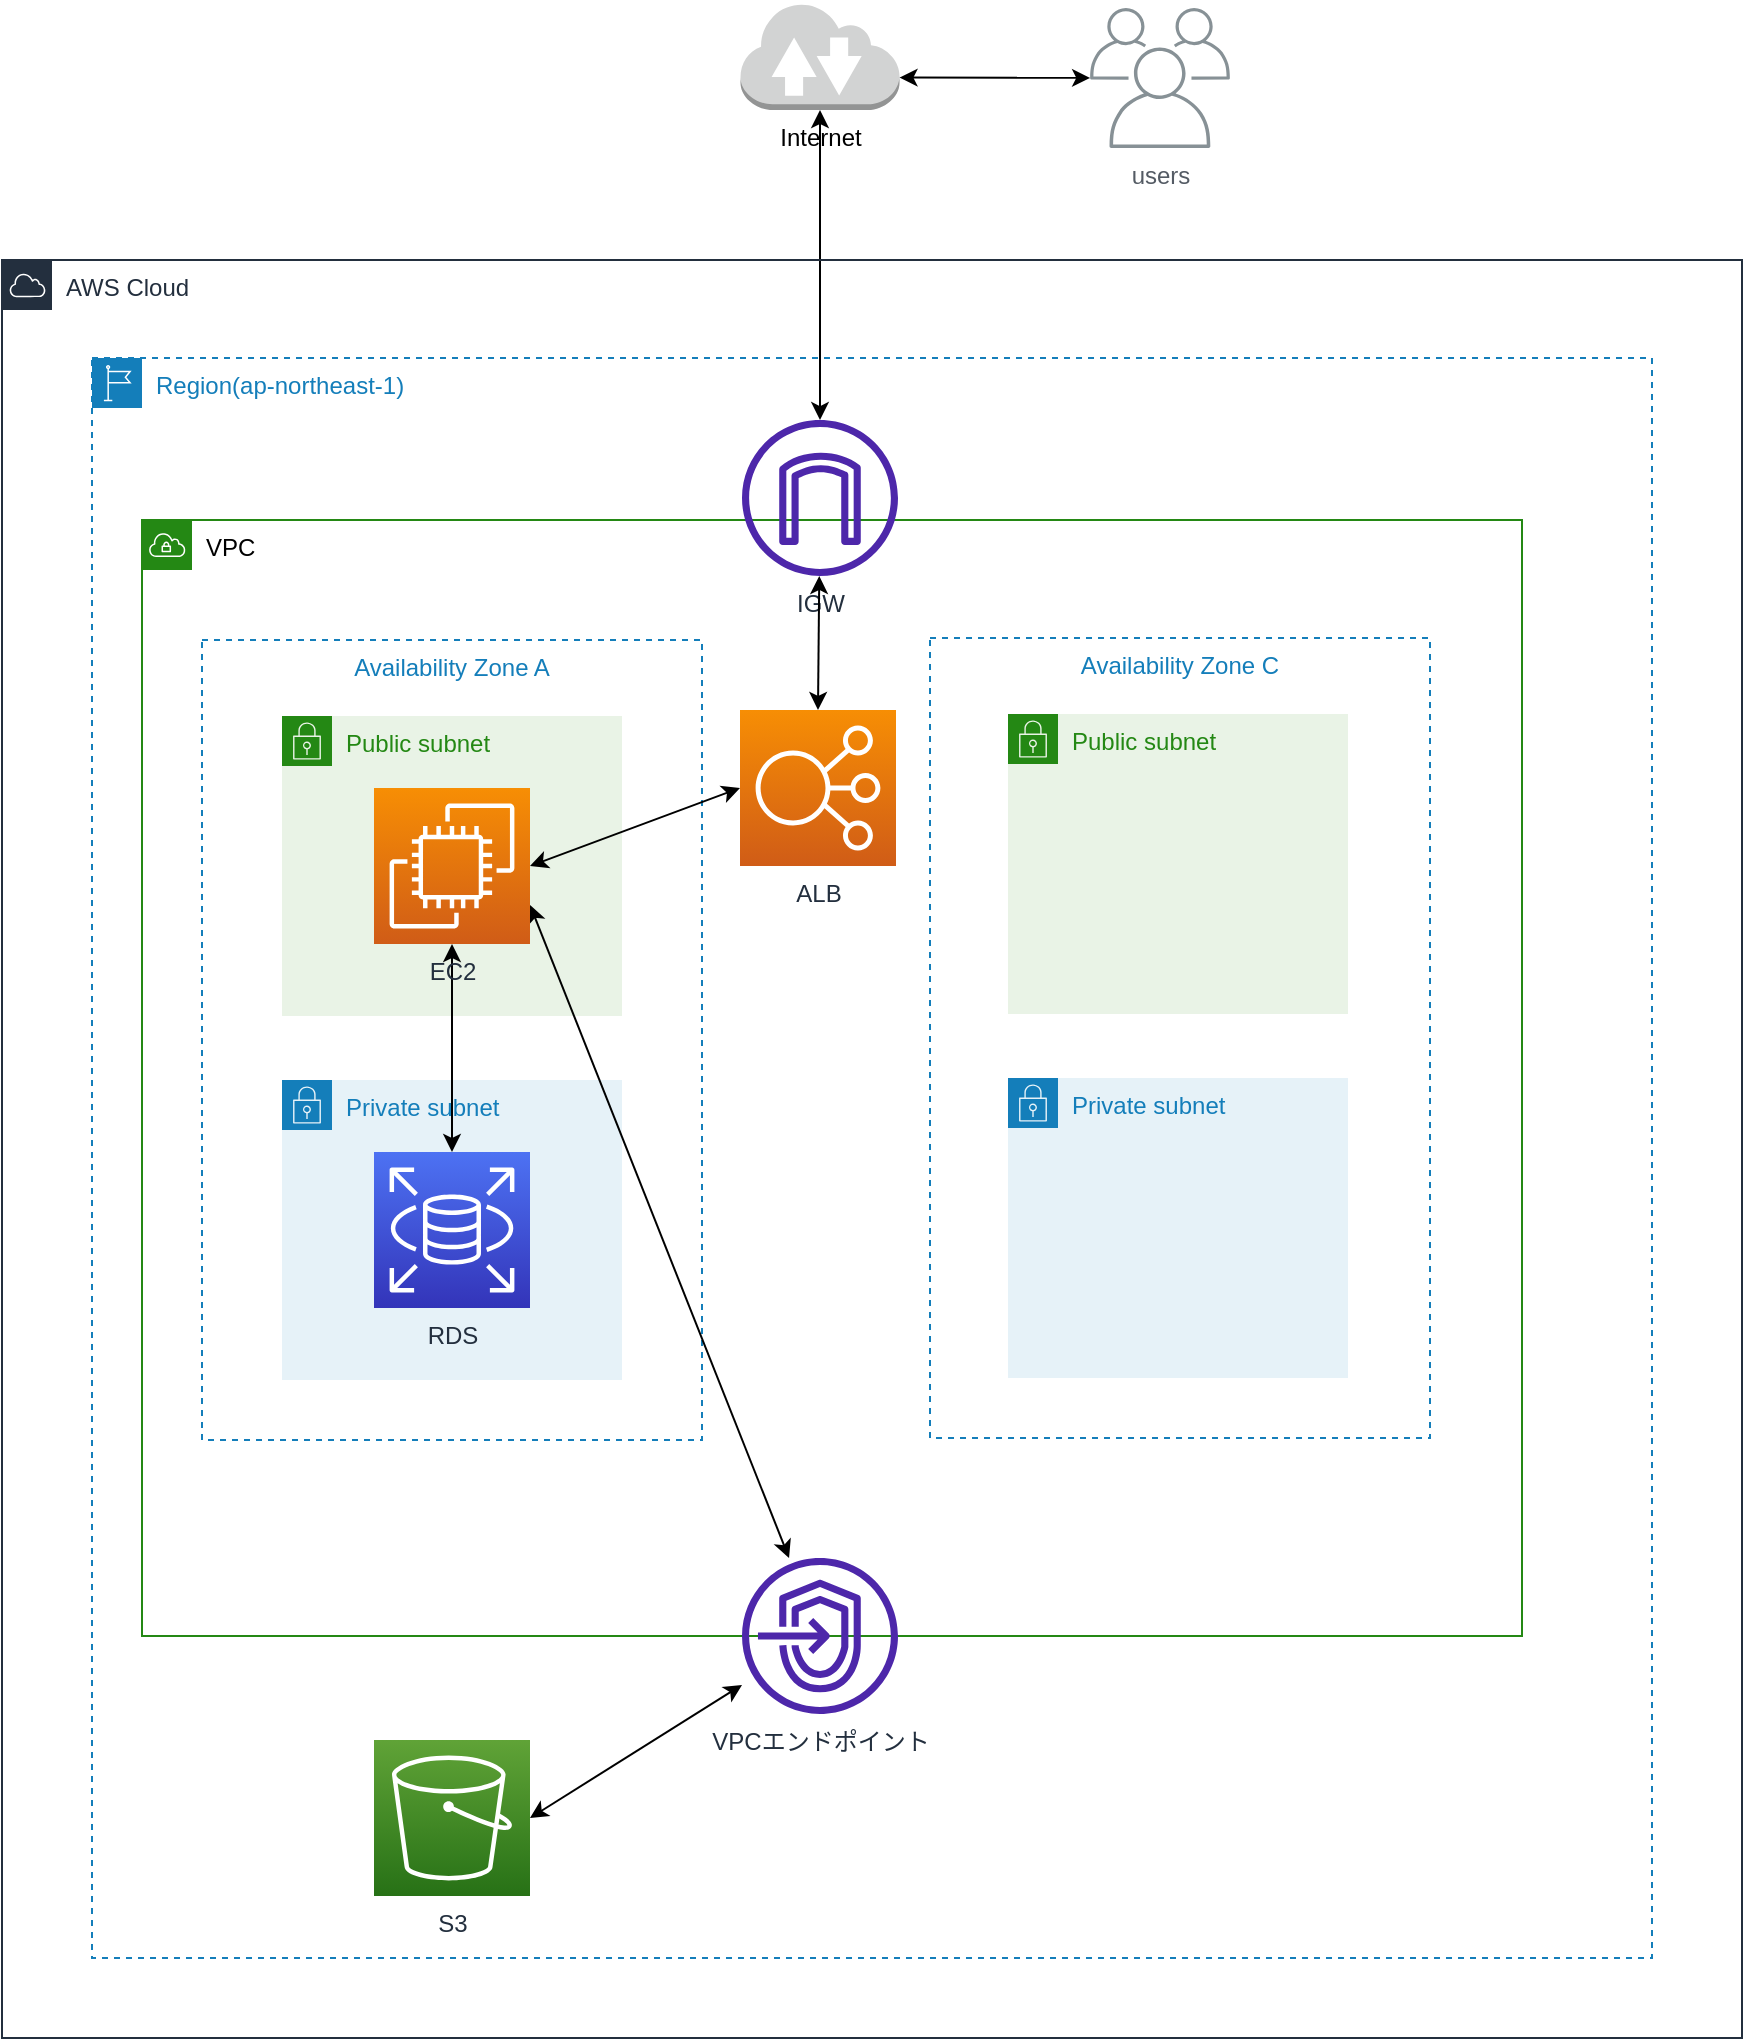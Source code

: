 <mxfile version="21.6.8" type="device">
  <diagram id="f8CeuvbPciSi4pgKr9J1" name="ページ1">
    <mxGraphModel dx="954" dy="598" grid="1" gridSize="10" guides="1" tooltips="1" connect="1" arrows="1" fold="1" page="1" pageScale="1" pageWidth="1169" pageHeight="1654" math="0" shadow="0">
      <root>
        <mxCell id="0" />
        <mxCell id="1" parent="0" />
        <mxCell id="tu3nfciyY8_u2CoW58IX-1" value="Availability Zone A" style="fillColor=none;strokeColor=#147EBA;dashed=1;verticalAlign=top;fontStyle=0;fontColor=#147EBA;whiteSpace=wrap;html=1;" parent="1" vertex="1">
          <mxGeometry x="265" y="556" width="250" height="400" as="geometry" />
        </mxCell>
        <mxCell id="tu3nfciyY8_u2CoW58IX-2" value="Public subnet" style="points=[[0,0],[0.25,0],[0.5,0],[0.75,0],[1,0],[1,0.25],[1,0.5],[1,0.75],[1,1],[0.75,1],[0.5,1],[0.25,1],[0,1],[0,0.75],[0,0.5],[0,0.25]];outlineConnect=0;gradientColor=none;html=1;whiteSpace=wrap;fontSize=12;fontStyle=0;container=1;pointerEvents=0;collapsible=0;recursiveResize=0;shape=mxgraph.aws4.group;grIcon=mxgraph.aws4.group_security_group;grStroke=0;strokeColor=#248814;fillColor=#E9F3E6;verticalAlign=top;align=left;spacingLeft=30;fontColor=#248814;dashed=0;" parent="1" vertex="1">
          <mxGeometry x="305" y="594" width="170" height="150" as="geometry" />
        </mxCell>
        <mxCell id="tu3nfciyY8_u2CoW58IX-3" value="Private subnet" style="points=[[0,0],[0.25,0],[0.5,0],[0.75,0],[1,0],[1,0.25],[1,0.5],[1,0.75],[1,1],[0.75,1],[0.5,1],[0.25,1],[0,1],[0,0.75],[0,0.5],[0,0.25]];outlineConnect=0;gradientColor=none;html=1;whiteSpace=wrap;fontSize=12;fontStyle=0;container=1;pointerEvents=0;collapsible=0;recursiveResize=0;shape=mxgraph.aws4.group;grIcon=mxgraph.aws4.group_security_group;grStroke=0;strokeColor=#147EBA;fillColor=#E6F2F8;verticalAlign=top;align=left;spacingLeft=30;fontColor=#147EBA;dashed=0;" parent="1" vertex="1">
          <mxGeometry x="305" y="776" width="170" height="150" as="geometry" />
        </mxCell>
        <mxCell id="QXjKT2wghBVe809TwXa--1" value="RDS" style="sketch=0;points=[[0,0,0],[0.25,0,0],[0.5,0,0],[0.75,0,0],[1,0,0],[0,1,0],[0.25,1,0],[0.5,1,0],[0.75,1,0],[1,1,0],[0,0.25,0],[0,0.5,0],[0,0.75,0],[1,0.25,0],[1,0.5,0],[1,0.75,0]];outlineConnect=0;fontColor=#232F3E;gradientColor=#4D72F3;gradientDirection=north;fillColor=#3334B9;strokeColor=#ffffff;dashed=0;verticalLabelPosition=bottom;verticalAlign=top;align=center;html=1;fontSize=12;fontStyle=0;aspect=fixed;shape=mxgraph.aws4.resourceIcon;resIcon=mxgraph.aws4.rds;" parent="tu3nfciyY8_u2CoW58IX-3" vertex="1">
          <mxGeometry x="46" y="36" width="78" height="78" as="geometry" />
        </mxCell>
        <mxCell id="QXjKT2wghBVe809TwXa--2" value="Availability Zone C" style="fillColor=none;strokeColor=#147EBA;dashed=1;verticalAlign=top;fontStyle=0;fontColor=#147EBA;whiteSpace=wrap;html=1;" parent="1" vertex="1">
          <mxGeometry x="629" y="555" width="250" height="400" as="geometry" />
        </mxCell>
        <mxCell id="QXjKT2wghBVe809TwXa--3" value="Public subnet" style="points=[[0,0],[0.25,0],[0.5,0],[0.75,0],[1,0],[1,0.25],[1,0.5],[1,0.75],[1,1],[0.75,1],[0.5,1],[0.25,1],[0,1],[0,0.75],[0,0.5],[0,0.25]];outlineConnect=0;gradientColor=none;html=1;whiteSpace=wrap;fontSize=12;fontStyle=0;container=1;pointerEvents=0;collapsible=0;recursiveResize=0;shape=mxgraph.aws4.group;grIcon=mxgraph.aws4.group_security_group;grStroke=0;strokeColor=#248814;fillColor=#E9F3E6;verticalAlign=top;align=left;spacingLeft=30;fontColor=#248814;dashed=0;" parent="1" vertex="1">
          <mxGeometry x="668" y="593" width="170" height="150" as="geometry" />
        </mxCell>
        <mxCell id="QXjKT2wghBVe809TwXa--4" value="Private subnet" style="points=[[0,0],[0.25,0],[0.5,0],[0.75,0],[1,0],[1,0.25],[1,0.5],[1,0.75],[1,1],[0.75,1],[0.5,1],[0.25,1],[0,1],[0,0.75],[0,0.5],[0,0.25]];outlineConnect=0;gradientColor=none;html=1;whiteSpace=wrap;fontSize=12;fontStyle=0;container=1;pointerEvents=0;collapsible=0;recursiveResize=0;shape=mxgraph.aws4.group;grIcon=mxgraph.aws4.group_security_group;grStroke=0;strokeColor=#147EBA;fillColor=#E6F2F8;verticalAlign=top;align=left;spacingLeft=30;fontColor=#147EBA;dashed=0;" parent="1" vertex="1">
          <mxGeometry x="668" y="775" width="170" height="150" as="geometry" />
        </mxCell>
        <mxCell id="QXjKT2wghBVe809TwXa--6" value="&lt;font color=&quot;#000000&quot;&gt;VPC&lt;/font&gt;" style="points=[[0,0],[0.25,0],[0.5,0],[0.75,0],[1,0],[1,0.25],[1,0.5],[1,0.75],[1,1],[0.75,1],[0.5,1],[0.25,1],[0,1],[0,0.75],[0,0.5],[0,0.25]];outlineConnect=0;gradientColor=none;html=1;whiteSpace=wrap;fontSize=12;fontStyle=0;container=1;pointerEvents=0;collapsible=0;recursiveResize=0;shape=mxgraph.aws4.group;grIcon=mxgraph.aws4.group_vpc;strokeColor=#248814;fillColor=none;verticalAlign=top;align=left;spacingLeft=30;fontColor=#AAB7B8;dashed=0;" parent="1" vertex="1">
          <mxGeometry x="235" y="496" width="690" height="558" as="geometry" />
        </mxCell>
        <mxCell id="Nn2_9nK6m4zQyChJ5d5R-1" value="ALB" style="sketch=0;points=[[0,0,0],[0.25,0,0],[0.5,0,0],[0.75,0,0],[1,0,0],[0,1,0],[0.25,1,0],[0.5,1,0],[0.75,1,0],[1,1,0],[0,0.25,0],[0,0.5,0],[0,0.75,0],[1,0.25,0],[1,0.5,0],[1,0.75,0]];outlineConnect=0;fontColor=#232F3E;gradientColor=#F78E04;gradientDirection=north;fillColor=#D05C17;strokeColor=#ffffff;dashed=0;verticalLabelPosition=bottom;verticalAlign=top;align=center;html=1;fontSize=12;fontStyle=0;aspect=fixed;shape=mxgraph.aws4.resourceIcon;resIcon=mxgraph.aws4.elastic_load_balancing;" parent="QXjKT2wghBVe809TwXa--6" vertex="1">
          <mxGeometry x="299" y="95" width="78" height="78" as="geometry" />
        </mxCell>
        <mxCell id="0aWCvKdg8ZsVRJylpapQ-1" value="VPCエンドポイント" style="sketch=0;outlineConnect=0;fontColor=#232F3E;gradientColor=none;fillColor=#4D27AA;strokeColor=none;dashed=0;verticalLabelPosition=bottom;verticalAlign=top;align=center;html=1;fontSize=12;fontStyle=0;aspect=fixed;pointerEvents=1;shape=mxgraph.aws4.endpoints;" parent="QXjKT2wghBVe809TwXa--6" vertex="1">
          <mxGeometry x="300" y="519" width="78" height="78" as="geometry" />
        </mxCell>
        <mxCell id="T-Hapcy5cGjswEcBDUhE-1" value="S3" style="sketch=0;points=[[0,0,0],[0.25,0,0],[0.5,0,0],[0.75,0,0],[1,0,0],[0,1,0],[0.25,1,0],[0.5,1,0],[0.75,1,0],[1,1,0],[0,0.25,0],[0,0.5,0],[0,0.75,0],[1,0.25,0],[1,0.5,0],[1,0.75,0]];outlineConnect=0;fontColor=#232F3E;gradientColor=#60A337;gradientDirection=north;fillColor=#277116;strokeColor=#ffffff;dashed=0;verticalLabelPosition=bottom;verticalAlign=top;align=center;html=1;fontSize=12;fontStyle=0;aspect=fixed;shape=mxgraph.aws4.resourceIcon;resIcon=mxgraph.aws4.s3;" parent="1" vertex="1">
          <mxGeometry x="351" y="1106" width="78" height="78" as="geometry" />
        </mxCell>
        <mxCell id="y-ComNrxG9v892KNtg-_-1" value="Internet" style="outlineConnect=0;dashed=0;verticalLabelPosition=bottom;verticalAlign=top;align=center;html=1;shape=mxgraph.aws3.internet_2;fillColor=#D2D3D3;gradientColor=none;" parent="1" vertex="1">
          <mxGeometry x="534.25" y="237" width="79.5" height="54" as="geometry" />
        </mxCell>
        <mxCell id="U_dd8Fp_ygv_MWE3XltM-1" value="users" style="sketch=0;outlineConnect=0;gradientColor=none;fontColor=#545B64;strokeColor=none;fillColor=#879196;dashed=0;verticalLabelPosition=bottom;verticalAlign=top;align=center;html=1;fontSize=12;fontStyle=0;aspect=fixed;shape=mxgraph.aws4.illustration_users;pointerEvents=1" parent="1" vertex="1">
          <mxGeometry x="709" y="240" width="70" height="70" as="geometry" />
        </mxCell>
        <mxCell id="ci-YO8l0TCgMsU0EIjgu-1" value="IGW" style="sketch=0;outlineConnect=0;fontColor=#232F3E;gradientColor=none;fillColor=#4D27AA;strokeColor=none;dashed=0;verticalLabelPosition=bottom;verticalAlign=top;align=center;html=1;fontSize=12;fontStyle=0;aspect=fixed;pointerEvents=1;shape=mxgraph.aws4.internet_gateway;" parent="1" vertex="1">
          <mxGeometry x="535" y="446" width="78" height="78" as="geometry" />
        </mxCell>
        <mxCell id="U_dd8Fp_ygv_MWE3XltM-9" value="" style="endArrow=classic;startArrow=classic;html=1;rounded=0;entryX=0.5;entryY=1;entryDx=0;entryDy=0;entryPerimeter=0;" parent="1" source="ci-YO8l0TCgMsU0EIjgu-1" target="y-ComNrxG9v892KNtg-_-1" edge="1">
          <mxGeometry width="50" height="50" relative="1" as="geometry">
            <mxPoint x="527" y="471" as="sourcePoint" />
            <mxPoint x="577" y="421" as="targetPoint" />
          </mxGeometry>
        </mxCell>
        <mxCell id="U_dd8Fp_ygv_MWE3XltM-10" value="" style="endArrow=classic;startArrow=classic;html=1;rounded=0;exitX=1;exitY=0.7;exitDx=0;exitDy=0;exitPerimeter=0;" parent="1" source="y-ComNrxG9v892KNtg-_-1" target="U_dd8Fp_ygv_MWE3XltM-1" edge="1">
          <mxGeometry width="50" height="50" relative="1" as="geometry">
            <mxPoint x="623" y="285" as="sourcePoint" />
            <mxPoint x="673" y="235" as="targetPoint" />
          </mxGeometry>
        </mxCell>
        <mxCell id="U_dd8Fp_ygv_MWE3XltM-11" value="" style="endArrow=classic;startArrow=classic;html=1;rounded=0;exitX=0.5;exitY=0;exitDx=0;exitDy=0;exitPerimeter=0;" parent="1" source="Nn2_9nK6m4zQyChJ5d5R-1" target="ci-YO8l0TCgMsU0EIjgu-1" edge="1">
          <mxGeometry width="50" height="50" relative="1" as="geometry">
            <mxPoint x="534" y="601" as="sourcePoint" />
            <mxPoint x="584" y="551" as="targetPoint" />
          </mxGeometry>
        </mxCell>
        <mxCell id="U_dd8Fp_ygv_MWE3XltM-12" value="" style="endArrow=classic;startArrow=classic;html=1;rounded=0;entryX=0;entryY=0.5;entryDx=0;entryDy=0;entryPerimeter=0;exitX=1;exitY=0.5;exitDx=0;exitDy=0;exitPerimeter=0;" parent="1" source="naEe_m4tgLP95y6pD2E6-1" target="Nn2_9nK6m4zQyChJ5d5R-1" edge="1">
          <mxGeometry width="50" height="50" relative="1" as="geometry">
            <mxPoint x="453" y="694" as="sourcePoint" />
            <mxPoint x="503" y="644" as="targetPoint" />
          </mxGeometry>
        </mxCell>
        <mxCell id="U_dd8Fp_ygv_MWE3XltM-13" value="" style="endArrow=classic;startArrow=classic;html=1;rounded=0;exitX=0.5;exitY=0;exitDx=0;exitDy=0;exitPerimeter=0;" parent="1" source="QXjKT2wghBVe809TwXa--1" target="naEe_m4tgLP95y6pD2E6-1" edge="1">
          <mxGeometry width="50" height="50" relative="1" as="geometry">
            <mxPoint x="353" y="811" as="sourcePoint" />
            <mxPoint x="403" y="761" as="targetPoint" />
          </mxGeometry>
        </mxCell>
        <mxCell id="U_dd8Fp_ygv_MWE3XltM-14" value="" style="endArrow=classic;startArrow=classic;html=1;rounded=0;exitX=1;exitY=0.5;exitDx=0;exitDy=0;exitPerimeter=0;" parent="1" source="T-Hapcy5cGjswEcBDUhE-1" target="0aWCvKdg8ZsVRJylpapQ-1" edge="1">
          <mxGeometry width="50" height="50" relative="1" as="geometry">
            <mxPoint x="465" y="1141" as="sourcePoint" />
            <mxPoint x="515" y="1091" as="targetPoint" />
          </mxGeometry>
        </mxCell>
        <mxCell id="U_dd8Fp_ygv_MWE3XltM-15" value="" style="endArrow=classic;startArrow=classic;html=1;rounded=0;exitX=1;exitY=0.75;exitDx=0;exitDy=0;exitPerimeter=0;" parent="1" source="naEe_m4tgLP95y6pD2E6-1" target="0aWCvKdg8ZsVRJylpapQ-1" edge="1">
          <mxGeometry width="50" height="50" relative="1" as="geometry">
            <mxPoint x="553" y="781" as="sourcePoint" />
            <mxPoint x="603" y="731" as="targetPoint" />
          </mxGeometry>
        </mxCell>
        <mxCell id="naEe_m4tgLP95y6pD2E6-1" value="EC2" style="sketch=0;points=[[0,0,0],[0.25,0,0],[0.5,0,0],[0.75,0,0],[1,0,0],[0,1,0],[0.25,1,0],[0.5,1,0],[0.75,1,0],[1,1,0],[0,0.25,0],[0,0.5,0],[0,0.75,0],[1,0.25,0],[1,0.5,0],[1,0.75,0]];outlineConnect=0;fontColor=#232F3E;gradientColor=#F78E04;gradientDirection=north;fillColor=#D05C17;strokeColor=#ffffff;dashed=0;verticalLabelPosition=bottom;verticalAlign=top;align=center;html=1;fontSize=12;fontStyle=0;aspect=fixed;shape=mxgraph.aws4.resourceIcon;resIcon=mxgraph.aws4.ec2;" parent="1" vertex="1">
          <mxGeometry x="351" y="630" width="78" height="78" as="geometry" />
        </mxCell>
        <mxCell id="U_dd8Fp_ygv_MWE3XltM-16" value="AWS Cloud" style="points=[[0,0],[0.25,0],[0.5,0],[0.75,0],[1,0],[1,0.25],[1,0.5],[1,0.75],[1,1],[0.75,1],[0.5,1],[0.25,1],[0,1],[0,0.75],[0,0.5],[0,0.25]];outlineConnect=0;gradientColor=none;html=1;whiteSpace=wrap;fontSize=12;fontStyle=0;container=1;pointerEvents=0;collapsible=0;recursiveResize=0;shape=mxgraph.aws4.group;grIcon=mxgraph.aws4.group_aws_cloud;strokeColor=#232F3E;fillColor=none;verticalAlign=top;align=left;spacingLeft=30;fontColor=#232F3E;dashed=0;" parent="1" vertex="1">
          <mxGeometry x="165" y="366" width="870" height="889" as="geometry" />
        </mxCell>
        <mxCell id="U_dd8Fp_ygv_MWE3XltM-17" value="Region(ap-northeast-1)" style="points=[[0,0],[0.25,0],[0.5,0],[0.75,0],[1,0],[1,0.25],[1,0.5],[1,0.75],[1,1],[0.75,1],[0.5,1],[0.25,1],[0,1],[0,0.75],[0,0.5],[0,0.25]];outlineConnect=0;gradientColor=none;html=1;whiteSpace=wrap;fontSize=12;fontStyle=0;container=1;pointerEvents=0;collapsible=0;recursiveResize=0;shape=mxgraph.aws4.group;grIcon=mxgraph.aws4.group_region;strokeColor=#147EBA;fillColor=none;verticalAlign=top;align=left;spacingLeft=30;fontColor=#147EBA;dashed=1;" parent="1" vertex="1">
          <mxGeometry x="210" y="415" width="780" height="800" as="geometry" />
        </mxCell>
      </root>
    </mxGraphModel>
  </diagram>
</mxfile>
